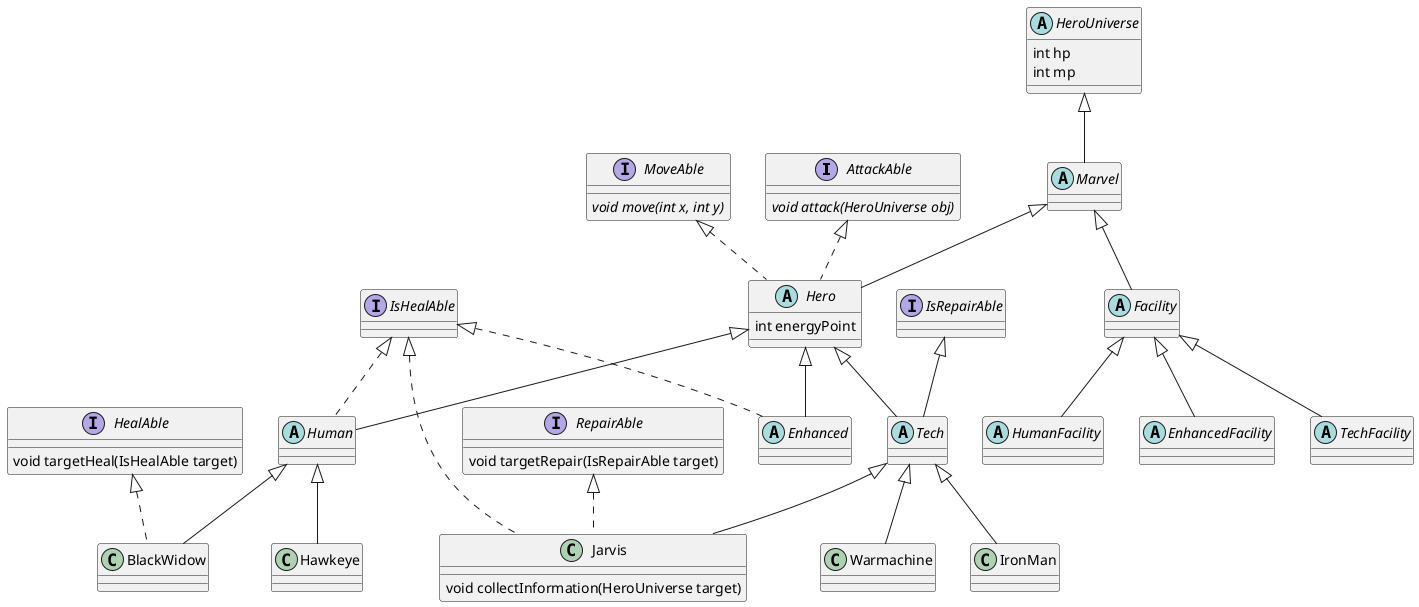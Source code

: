 @startuml
interface AttackAble {
{abstract} void attack(HeroUniverse obj)
}
interface MoveAble{
{abstract} void move(int x, int y)
}
interface HealAble{
void targetHeal(IsHealAble target)
}
interface IsHealAble{}
interface RepairAble{
void targetRepair(IsRepairAble target)
}
interface IsRepairAble{}
abstract class HeroUniverse{
int hp
int mp
}
abstract class Marvel extends HeroUniverse {
}

abstract class Hero extends Marvel implements AttackAble, MoveAble {
int energyPoint
}

abstract class Human extends Hero implements IsHealAble {
}

abstract class Enhanced extends Hero implements IsHealAble {
}

abstract class Tech extends Hero, IsRepairAble {
}

abstract class Facility extends Marvel {
}

abstract class HumanFacility extends Facility {
}

abstract class EnhancedFacility extends Facility {
}

abstract class TechFacility extends Facility {
}

class Hawkeye extends Human {
}
class BlackWidow extends Human implements HealAble {
}

class IronMan extends Tech {
}
class Warmachine extends Tech {
}
class Jarvis extends Tech implements IsHealAble, RepairAble {
void collectInformation(HeroUniverse target)
}
@enduml
